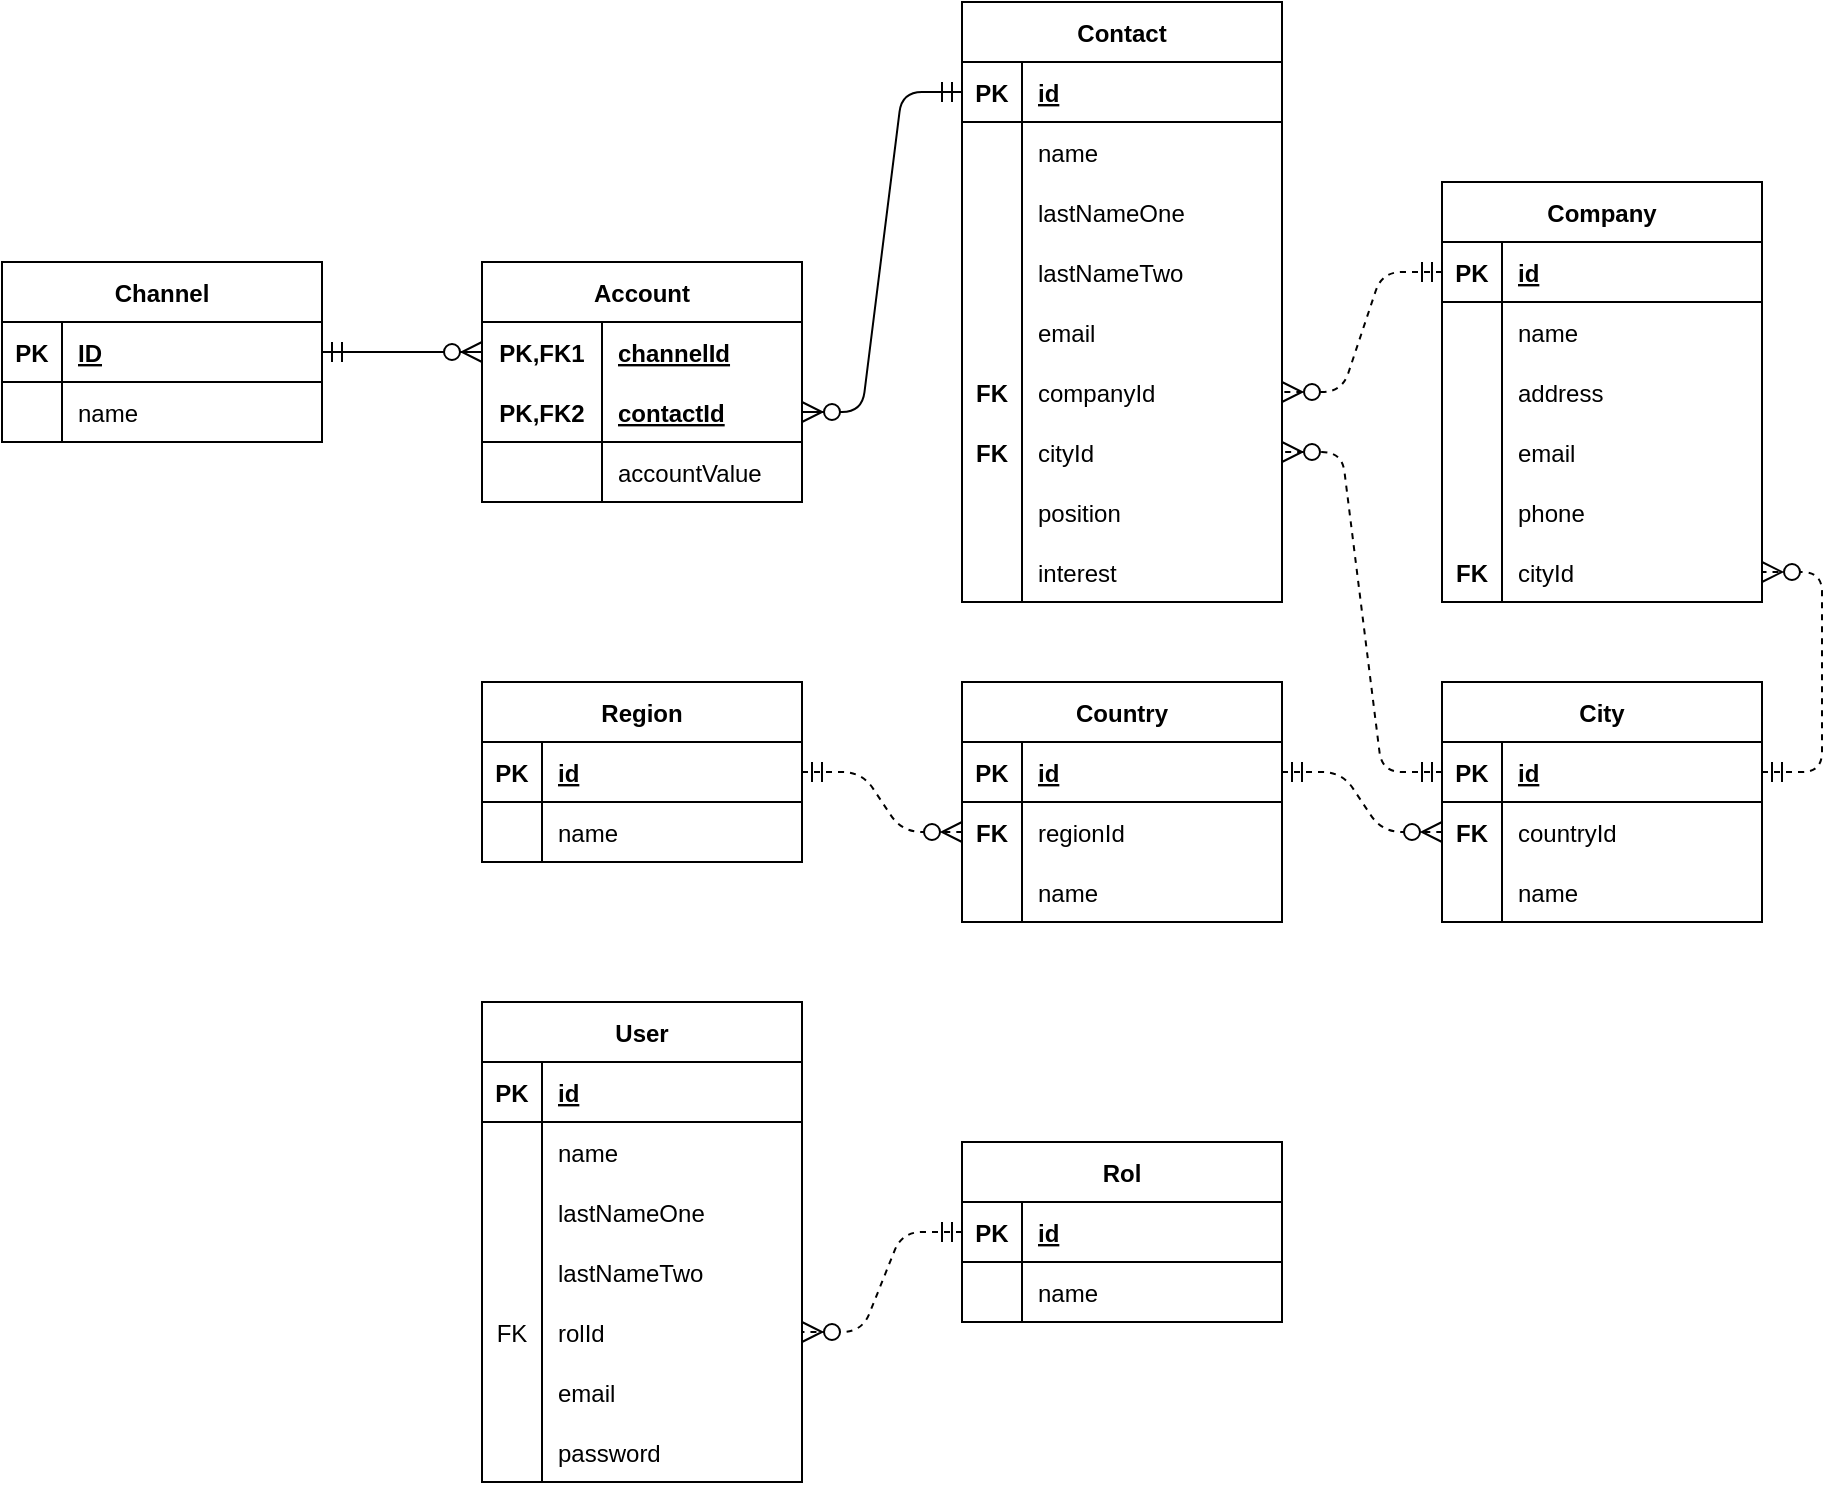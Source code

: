 <mxfile version="13.7.9" type="device"><diagram id="R2lEEEUBdFMjLlhIrx00" name="Page-1"><mxGraphModel dx="1422" dy="845" grid="1" gridSize="10" guides="1" tooltips="1" connect="1" arrows="1" fold="1" page="1" pageScale="1" pageWidth="1100" pageHeight="850" math="0" shadow="0" extFonts="Permanent Marker^https://fonts.googleapis.com/css?family=Permanent+Marker"><root><mxCell id="0"/><mxCell id="1" parent="0"/><mxCell id="ebJ2FQntmf-KvZ4JMXC9-14" value="" style="edgeStyle=entityRelationEdgeStyle;fontSize=12;html=1;endArrow=ERzeroToMany;startArrow=ERmandOne;dashed=1;endSize=8;startSize=8;" parent="1" source="x_0rhDpsiExCkNgZ6z2n-2" target="ebJ2FQntmf-KvZ4JMXC9-5" edge="1"><mxGeometry width="100" height="100" relative="1" as="geometry"><mxPoint x="650" y="690" as="sourcePoint"/><mxPoint x="750" y="590" as="targetPoint"/></mxGeometry></mxCell><mxCell id="ebJ2FQntmf-KvZ4JMXC9-28" value="" style="edgeStyle=entityRelationEdgeStyle;fontSize=12;html=1;endArrow=ERzeroToMany;startArrow=ERmandOne;endSize=8;startSize=8;dashed=1;" parent="1" source="ebJ2FQntmf-KvZ4JMXC9-2" target="ebJ2FQntmf-KvZ4JMXC9-19" edge="1"><mxGeometry width="100" height="100" relative="1" as="geometry"><mxPoint x="720" y="580" as="sourcePoint"/><mxPoint x="800" y="610" as="targetPoint"/></mxGeometry></mxCell><mxCell id="ebJ2FQntmf-KvZ4JMXC9-48" value="" style="edgeStyle=entityRelationEdgeStyle;fontSize=12;html=1;endArrow=ERzeroToMany;startArrow=ERmandOne;endSize=8;startSize=8;dashed=1;" parent="1" source="ebJ2FQntmf-KvZ4JMXC9-16" target="ebJ2FQntmf-KvZ4JMXC9-45" edge="1"><mxGeometry width="100" height="100" relative="1" as="geometry"><mxPoint x="1020" y="570" as="sourcePoint"/><mxPoint x="1100" y="600" as="targetPoint"/></mxGeometry></mxCell><mxCell id="ebJ2FQntmf-KvZ4JMXC9-80" value="" style="edgeStyle=entityRelationEdgeStyle;fontSize=12;html=1;endArrow=ERzeroToMany;startArrow=ERmandOne;dashed=1;endSize=8;startSize=8;" parent="1" source="ebJ2FQntmf-KvZ4JMXC9-30" target="ebJ2FQntmf-KvZ4JMXC9-68" edge="1"><mxGeometry width="100" height="100" relative="1" as="geometry"><mxPoint x="780" y="100" as="sourcePoint"/><mxPoint x="780" as="targetPoint"/></mxGeometry></mxCell><mxCell id="ebJ2FQntmf-KvZ4JMXC9-81" value="" style="edgeStyle=entityRelationEdgeStyle;fontSize=12;html=1;endArrow=ERzeroToMany;startArrow=ERmandOne;endSize=8;startSize=8;dashed=1;" parent="1" source="ebJ2FQntmf-KvZ4JMXC9-16" target="ebJ2FQntmf-KvZ4JMXC9-65" edge="1"><mxGeometry width="100" height="100" relative="1" as="geometry"><mxPoint x="490" y="290" as="sourcePoint"/><mxPoint x="410" y="320" as="targetPoint"/></mxGeometry></mxCell><mxCell id="ebJ2FQntmf-KvZ4JMXC9-121" value="" style="edgeStyle=entityRelationEdgeStyle;fontSize=12;html=1;endArrow=ERzeroToMany;startArrow=ERmandOne;endSize=8;startSize=8;" parent="1" source="ebJ2FQntmf-KvZ4JMXC9-50" target="ebJ2FQntmf-KvZ4JMXC9-112" edge="1"><mxGeometry width="100" height="100" relative="1" as="geometry"><mxPoint x="450" y="90" as="sourcePoint"/><mxPoint x="370" y="120" as="targetPoint"/></mxGeometry></mxCell><mxCell id="ebJ2FQntmf-KvZ4JMXC9-122" value="" style="edgeStyle=entityRelationEdgeStyle;fontSize=12;html=1;endArrow=ERzeroToMany;startArrow=ERmandOne;endSize=8;startSize=8;" parent="1" source="ebJ2FQntmf-KvZ4JMXC9-83" target="ebJ2FQntmf-KvZ4JMXC9-109" edge="1"><mxGeometry width="100" height="100" relative="1" as="geometry"><mxPoint x="430" y="310" as="sourcePoint"/><mxPoint x="530" y="210" as="targetPoint"/></mxGeometry></mxCell><mxCell id="x_0rhDpsiExCkNgZ6z2n-1" value="Region" style="shape=table;startSize=30;container=1;collapsible=1;childLayout=tableLayout;fixedRows=1;rowLines=0;fontStyle=1;align=center;resizeLast=1;" parent="1" vertex="1"><mxGeometry x="320" y="410" width="160" height="90" as="geometry"/></mxCell><mxCell id="x_0rhDpsiExCkNgZ6z2n-2" value="" style="shape=partialRectangle;collapsible=0;dropTarget=0;pointerEvents=0;fillColor=none;top=0;left=0;bottom=1;right=0;points=[[0,0.5],[1,0.5]];portConstraint=eastwest;" parent="x_0rhDpsiExCkNgZ6z2n-1" vertex="1"><mxGeometry y="30" width="160" height="30" as="geometry"/></mxCell><mxCell id="x_0rhDpsiExCkNgZ6z2n-3" value="PK" style="shape=partialRectangle;connectable=0;fillColor=none;top=0;left=0;bottom=0;right=0;fontStyle=1;overflow=hidden;" parent="x_0rhDpsiExCkNgZ6z2n-2" vertex="1"><mxGeometry width="30" height="30" as="geometry"/></mxCell><mxCell id="x_0rhDpsiExCkNgZ6z2n-4" value="id" style="shape=partialRectangle;connectable=0;fillColor=none;top=0;left=0;bottom=0;right=0;align=left;spacingLeft=6;fontStyle=5;overflow=hidden;" parent="x_0rhDpsiExCkNgZ6z2n-2" vertex="1"><mxGeometry x="30" width="130" height="30" as="geometry"/></mxCell><mxCell id="x_0rhDpsiExCkNgZ6z2n-5" value="" style="shape=partialRectangle;collapsible=0;dropTarget=0;pointerEvents=0;fillColor=none;top=0;left=0;bottom=0;right=0;points=[[0,0.5],[1,0.5]];portConstraint=eastwest;" parent="x_0rhDpsiExCkNgZ6z2n-1" vertex="1"><mxGeometry y="60" width="160" height="30" as="geometry"/></mxCell><mxCell id="x_0rhDpsiExCkNgZ6z2n-6" value="" style="shape=partialRectangle;connectable=0;fillColor=none;top=0;left=0;bottom=0;right=0;editable=1;overflow=hidden;" parent="x_0rhDpsiExCkNgZ6z2n-5" vertex="1"><mxGeometry width="30" height="30" as="geometry"/></mxCell><mxCell id="x_0rhDpsiExCkNgZ6z2n-7" value="name" style="shape=partialRectangle;connectable=0;fillColor=none;top=0;left=0;bottom=0;right=0;align=left;spacingLeft=6;overflow=hidden;" parent="x_0rhDpsiExCkNgZ6z2n-5" vertex="1"><mxGeometry x="30" width="130" height="30" as="geometry"/></mxCell><mxCell id="ebJ2FQntmf-KvZ4JMXC9-1" value="Country" style="shape=table;startSize=30;container=1;collapsible=1;childLayout=tableLayout;fixedRows=1;rowLines=0;fontStyle=1;align=center;resizeLast=1;" parent="1" vertex="1"><mxGeometry x="560" y="410" width="160" height="120" as="geometry"/></mxCell><mxCell id="ebJ2FQntmf-KvZ4JMXC9-2" value="" style="shape=partialRectangle;collapsible=0;dropTarget=0;pointerEvents=0;fillColor=none;top=0;left=0;bottom=1;right=0;points=[[0,0.5],[1,0.5]];portConstraint=eastwest;" parent="ebJ2FQntmf-KvZ4JMXC9-1" vertex="1"><mxGeometry y="30" width="160" height="30" as="geometry"/></mxCell><mxCell id="ebJ2FQntmf-KvZ4JMXC9-3" value="PK" style="shape=partialRectangle;connectable=0;fillColor=none;top=0;left=0;bottom=0;right=0;fontStyle=1;overflow=hidden;" parent="ebJ2FQntmf-KvZ4JMXC9-2" vertex="1"><mxGeometry width="30" height="30" as="geometry"/></mxCell><mxCell id="ebJ2FQntmf-KvZ4JMXC9-4" value="id" style="shape=partialRectangle;connectable=0;fillColor=none;top=0;left=0;bottom=0;right=0;align=left;spacingLeft=6;fontStyle=5;overflow=hidden;" parent="ebJ2FQntmf-KvZ4JMXC9-2" vertex="1"><mxGeometry x="30" width="130" height="30" as="geometry"/></mxCell><mxCell id="ebJ2FQntmf-KvZ4JMXC9-5" value="" style="shape=partialRectangle;collapsible=0;dropTarget=0;pointerEvents=0;fillColor=none;top=0;left=0;bottom=0;right=0;points=[[0,0.5],[1,0.5]];portConstraint=eastwest;" parent="ebJ2FQntmf-KvZ4JMXC9-1" vertex="1"><mxGeometry y="60" width="160" height="30" as="geometry"/></mxCell><mxCell id="ebJ2FQntmf-KvZ4JMXC9-6" value="FK" style="shape=partialRectangle;connectable=0;fillColor=none;top=0;left=0;bottom=0;right=0;editable=1;overflow=hidden;fontStyle=1" parent="ebJ2FQntmf-KvZ4JMXC9-5" vertex="1"><mxGeometry width="30" height="30" as="geometry"/></mxCell><mxCell id="ebJ2FQntmf-KvZ4JMXC9-7" value="regionId" style="shape=partialRectangle;connectable=0;fillColor=none;top=0;left=0;bottom=0;right=0;align=left;spacingLeft=6;overflow=hidden;" parent="ebJ2FQntmf-KvZ4JMXC9-5" vertex="1"><mxGeometry x="30" width="130" height="30" as="geometry"/></mxCell><mxCell id="ebJ2FQntmf-KvZ4JMXC9-8" value="" style="shape=partialRectangle;collapsible=0;dropTarget=0;pointerEvents=0;fillColor=none;top=0;left=0;bottom=0;right=0;points=[[0,0.5],[1,0.5]];portConstraint=eastwest;" parent="ebJ2FQntmf-KvZ4JMXC9-1" vertex="1"><mxGeometry y="90" width="160" height="30" as="geometry"/></mxCell><mxCell id="ebJ2FQntmf-KvZ4JMXC9-9" value="" style="shape=partialRectangle;connectable=0;fillColor=none;top=0;left=0;bottom=0;right=0;editable=1;overflow=hidden;" parent="ebJ2FQntmf-KvZ4JMXC9-8" vertex="1"><mxGeometry width="30" height="30" as="geometry"/></mxCell><mxCell id="ebJ2FQntmf-KvZ4JMXC9-10" value="name" style="shape=partialRectangle;connectable=0;fillColor=none;top=0;left=0;bottom=0;right=0;align=left;spacingLeft=6;overflow=hidden;" parent="ebJ2FQntmf-KvZ4JMXC9-8" vertex="1"><mxGeometry x="30" width="130" height="30" as="geometry"/></mxCell><mxCell id="ebJ2FQntmf-KvZ4JMXC9-15" value="City" style="shape=table;startSize=30;container=1;collapsible=1;childLayout=tableLayout;fixedRows=1;rowLines=0;fontStyle=1;align=center;resizeLast=1;" parent="1" vertex="1"><mxGeometry x="800" y="410" width="160" height="120" as="geometry"/></mxCell><mxCell id="ebJ2FQntmf-KvZ4JMXC9-16" value="" style="shape=partialRectangle;collapsible=0;dropTarget=0;pointerEvents=0;fillColor=none;top=0;left=0;bottom=1;right=0;points=[[0,0.5],[1,0.5]];portConstraint=eastwest;" parent="ebJ2FQntmf-KvZ4JMXC9-15" vertex="1"><mxGeometry y="30" width="160" height="30" as="geometry"/></mxCell><mxCell id="ebJ2FQntmf-KvZ4JMXC9-17" value="PK" style="shape=partialRectangle;connectable=0;fillColor=none;top=0;left=0;bottom=0;right=0;fontStyle=1;overflow=hidden;" parent="ebJ2FQntmf-KvZ4JMXC9-16" vertex="1"><mxGeometry width="30" height="30" as="geometry"/></mxCell><mxCell id="ebJ2FQntmf-KvZ4JMXC9-18" value="id" style="shape=partialRectangle;connectable=0;fillColor=none;top=0;left=0;bottom=0;right=0;align=left;spacingLeft=6;fontStyle=5;overflow=hidden;" parent="ebJ2FQntmf-KvZ4JMXC9-16" vertex="1"><mxGeometry x="30" width="130" height="30" as="geometry"/></mxCell><mxCell id="ebJ2FQntmf-KvZ4JMXC9-19" value="" style="shape=partialRectangle;collapsible=0;dropTarget=0;pointerEvents=0;fillColor=none;top=0;left=0;bottom=0;right=0;points=[[0,0.5],[1,0.5]];portConstraint=eastwest;" parent="ebJ2FQntmf-KvZ4JMXC9-15" vertex="1"><mxGeometry y="60" width="160" height="30" as="geometry"/></mxCell><mxCell id="ebJ2FQntmf-KvZ4JMXC9-20" value="FK" style="shape=partialRectangle;connectable=0;fillColor=none;top=0;left=0;bottom=0;right=0;editable=1;overflow=hidden;fontStyle=1" parent="ebJ2FQntmf-KvZ4JMXC9-19" vertex="1"><mxGeometry width="30" height="30" as="geometry"/></mxCell><mxCell id="ebJ2FQntmf-KvZ4JMXC9-21" value="countryId" style="shape=partialRectangle;connectable=0;fillColor=none;top=0;left=0;bottom=0;right=0;align=left;spacingLeft=6;overflow=hidden;" parent="ebJ2FQntmf-KvZ4JMXC9-19" vertex="1"><mxGeometry x="30" width="130" height="30" as="geometry"/></mxCell><mxCell id="ebJ2FQntmf-KvZ4JMXC9-22" value="" style="shape=partialRectangle;collapsible=0;dropTarget=0;pointerEvents=0;fillColor=none;top=0;left=0;bottom=0;right=0;points=[[0,0.5],[1,0.5]];portConstraint=eastwest;" parent="ebJ2FQntmf-KvZ4JMXC9-15" vertex="1"><mxGeometry y="90" width="160" height="30" as="geometry"/></mxCell><mxCell id="ebJ2FQntmf-KvZ4JMXC9-23" value="" style="shape=partialRectangle;connectable=0;fillColor=none;top=0;left=0;bottom=0;right=0;editable=1;overflow=hidden;" parent="ebJ2FQntmf-KvZ4JMXC9-22" vertex="1"><mxGeometry width="30" height="30" as="geometry"/></mxCell><mxCell id="ebJ2FQntmf-KvZ4JMXC9-24" value="name" style="shape=partialRectangle;connectable=0;fillColor=none;top=0;left=0;bottom=0;right=0;align=left;spacingLeft=6;overflow=hidden;" parent="ebJ2FQntmf-KvZ4JMXC9-22" vertex="1"><mxGeometry x="30" width="130" height="30" as="geometry"/></mxCell><mxCell id="ebJ2FQntmf-KvZ4JMXC9-29" value="Company" style="shape=table;startSize=30;container=1;collapsible=1;childLayout=tableLayout;fixedRows=1;rowLines=0;fontStyle=1;align=center;resizeLast=1;" parent="1" vertex="1"><mxGeometry x="800" y="160" width="160" height="210" as="geometry"/></mxCell><mxCell id="ebJ2FQntmf-KvZ4JMXC9-30" value="" style="shape=partialRectangle;collapsible=0;dropTarget=0;pointerEvents=0;fillColor=none;top=0;left=0;bottom=1;right=0;points=[[0,0.5],[1,0.5]];portConstraint=eastwest;" parent="ebJ2FQntmf-KvZ4JMXC9-29" vertex="1"><mxGeometry y="30" width="160" height="30" as="geometry"/></mxCell><mxCell id="ebJ2FQntmf-KvZ4JMXC9-31" value="PK" style="shape=partialRectangle;connectable=0;fillColor=none;top=0;left=0;bottom=0;right=0;fontStyle=1;overflow=hidden;" parent="ebJ2FQntmf-KvZ4JMXC9-30" vertex="1"><mxGeometry width="30" height="30" as="geometry"/></mxCell><mxCell id="ebJ2FQntmf-KvZ4JMXC9-32" value="id" style="shape=partialRectangle;connectable=0;fillColor=none;top=0;left=0;bottom=0;right=0;align=left;spacingLeft=6;fontStyle=5;overflow=hidden;" parent="ebJ2FQntmf-KvZ4JMXC9-30" vertex="1"><mxGeometry x="30" width="130" height="30" as="geometry"/></mxCell><mxCell id="ebJ2FQntmf-KvZ4JMXC9-33" value="" style="shape=partialRectangle;collapsible=0;dropTarget=0;pointerEvents=0;fillColor=none;top=0;left=0;bottom=0;right=0;points=[[0,0.5],[1,0.5]];portConstraint=eastwest;" parent="ebJ2FQntmf-KvZ4JMXC9-29" vertex="1"><mxGeometry y="60" width="160" height="30" as="geometry"/></mxCell><mxCell id="ebJ2FQntmf-KvZ4JMXC9-34" value="" style="shape=partialRectangle;connectable=0;fillColor=none;top=0;left=0;bottom=0;right=0;editable=1;overflow=hidden;" parent="ebJ2FQntmf-KvZ4JMXC9-33" vertex="1"><mxGeometry width="30" height="30" as="geometry"/></mxCell><mxCell id="ebJ2FQntmf-KvZ4JMXC9-35" value="name" style="shape=partialRectangle;connectable=0;fillColor=none;top=0;left=0;bottom=0;right=0;align=left;spacingLeft=6;overflow=hidden;" parent="ebJ2FQntmf-KvZ4JMXC9-33" vertex="1"><mxGeometry x="30" width="130" height="30" as="geometry"/></mxCell><mxCell id="ebJ2FQntmf-KvZ4JMXC9-36" value="" style="shape=partialRectangle;collapsible=0;dropTarget=0;pointerEvents=0;fillColor=none;top=0;left=0;bottom=0;right=0;points=[[0,0.5],[1,0.5]];portConstraint=eastwest;" parent="ebJ2FQntmf-KvZ4JMXC9-29" vertex="1"><mxGeometry y="90" width="160" height="30" as="geometry"/></mxCell><mxCell id="ebJ2FQntmf-KvZ4JMXC9-37" value="" style="shape=partialRectangle;connectable=0;fillColor=none;top=0;left=0;bottom=0;right=0;editable=1;overflow=hidden;" parent="ebJ2FQntmf-KvZ4JMXC9-36" vertex="1"><mxGeometry width="30" height="30" as="geometry"/></mxCell><mxCell id="ebJ2FQntmf-KvZ4JMXC9-38" value="address" style="shape=partialRectangle;connectable=0;fillColor=none;top=0;left=0;bottom=0;right=0;align=left;spacingLeft=6;overflow=hidden;" parent="ebJ2FQntmf-KvZ4JMXC9-36" vertex="1"><mxGeometry x="30" width="130" height="30" as="geometry"/></mxCell><mxCell id="ebJ2FQntmf-KvZ4JMXC9-39" value="" style="shape=partialRectangle;collapsible=0;dropTarget=0;pointerEvents=0;fillColor=none;top=0;left=0;bottom=0;right=0;points=[[0,0.5],[1,0.5]];portConstraint=eastwest;" parent="ebJ2FQntmf-KvZ4JMXC9-29" vertex="1"><mxGeometry y="120" width="160" height="30" as="geometry"/></mxCell><mxCell id="ebJ2FQntmf-KvZ4JMXC9-40" value="" style="shape=partialRectangle;connectable=0;fillColor=none;top=0;left=0;bottom=0;right=0;editable=1;overflow=hidden;" parent="ebJ2FQntmf-KvZ4JMXC9-39" vertex="1"><mxGeometry width="30" height="30" as="geometry"/></mxCell><mxCell id="ebJ2FQntmf-KvZ4JMXC9-41" value="email" style="shape=partialRectangle;connectable=0;fillColor=none;top=0;left=0;bottom=0;right=0;align=left;spacingLeft=6;overflow=hidden;" parent="ebJ2FQntmf-KvZ4JMXC9-39" vertex="1"><mxGeometry x="30" width="130" height="30" as="geometry"/></mxCell><mxCell id="ebJ2FQntmf-KvZ4JMXC9-42" value="" style="shape=partialRectangle;collapsible=0;dropTarget=0;pointerEvents=0;fillColor=none;top=0;left=0;bottom=0;right=0;points=[[0,0.5],[1,0.5]];portConstraint=eastwest;" parent="ebJ2FQntmf-KvZ4JMXC9-29" vertex="1"><mxGeometry y="150" width="160" height="30" as="geometry"/></mxCell><mxCell id="ebJ2FQntmf-KvZ4JMXC9-43" value="" style="shape=partialRectangle;connectable=0;fillColor=none;top=0;left=0;bottom=0;right=0;editable=1;overflow=hidden;" parent="ebJ2FQntmf-KvZ4JMXC9-42" vertex="1"><mxGeometry width="30" height="30" as="geometry"/></mxCell><mxCell id="ebJ2FQntmf-KvZ4JMXC9-44" value="phone" style="shape=partialRectangle;connectable=0;fillColor=none;top=0;left=0;bottom=0;right=0;align=left;spacingLeft=6;overflow=hidden;" parent="ebJ2FQntmf-KvZ4JMXC9-42" vertex="1"><mxGeometry x="30" width="130" height="30" as="geometry"/></mxCell><mxCell id="ebJ2FQntmf-KvZ4JMXC9-45" value="" style="shape=partialRectangle;collapsible=0;dropTarget=0;pointerEvents=0;fillColor=none;top=0;left=0;bottom=0;right=0;points=[[0,0.5],[1,0.5]];portConstraint=eastwest;" parent="ebJ2FQntmf-KvZ4JMXC9-29" vertex="1"><mxGeometry y="180" width="160" height="30" as="geometry"/></mxCell><mxCell id="ebJ2FQntmf-KvZ4JMXC9-46" value="FK" style="shape=partialRectangle;connectable=0;fillColor=none;top=0;left=0;bottom=0;right=0;editable=1;overflow=hidden;fontStyle=1" parent="ebJ2FQntmf-KvZ4JMXC9-45" vertex="1"><mxGeometry width="30" height="30" as="geometry"/></mxCell><mxCell id="ebJ2FQntmf-KvZ4JMXC9-47" value="cityId" style="shape=partialRectangle;connectable=0;fillColor=none;top=0;left=0;bottom=0;right=0;align=left;spacingLeft=6;overflow=hidden;" parent="ebJ2FQntmf-KvZ4JMXC9-45" vertex="1"><mxGeometry x="30" width="130" height="30" as="geometry"/></mxCell><mxCell id="ebJ2FQntmf-KvZ4JMXC9-82" value="Channel" style="shape=table;startSize=30;container=1;collapsible=1;childLayout=tableLayout;fixedRows=1;rowLines=0;fontStyle=1;align=center;resizeLast=1;" parent="1" vertex="1"><mxGeometry x="80" y="200" width="160" height="90" as="geometry"/></mxCell><mxCell id="ebJ2FQntmf-KvZ4JMXC9-83" value="" style="shape=partialRectangle;collapsible=0;dropTarget=0;pointerEvents=0;fillColor=none;top=0;left=0;bottom=1;right=0;points=[[0,0.5],[1,0.5]];portConstraint=eastwest;" parent="ebJ2FQntmf-KvZ4JMXC9-82" vertex="1"><mxGeometry y="30" width="160" height="30" as="geometry"/></mxCell><mxCell id="ebJ2FQntmf-KvZ4JMXC9-84" value="PK" style="shape=partialRectangle;connectable=0;fillColor=none;top=0;left=0;bottom=0;right=0;fontStyle=1;overflow=hidden;" parent="ebJ2FQntmf-KvZ4JMXC9-83" vertex="1"><mxGeometry width="30" height="30" as="geometry"/></mxCell><mxCell id="ebJ2FQntmf-KvZ4JMXC9-85" value="ID" style="shape=partialRectangle;connectable=0;fillColor=none;top=0;left=0;bottom=0;right=0;align=left;spacingLeft=6;fontStyle=5;overflow=hidden;" parent="ebJ2FQntmf-KvZ4JMXC9-83" vertex="1"><mxGeometry x="30" width="130" height="30" as="geometry"/></mxCell><mxCell id="ebJ2FQntmf-KvZ4JMXC9-86" value="" style="shape=partialRectangle;collapsible=0;dropTarget=0;pointerEvents=0;fillColor=none;top=0;left=0;bottom=0;right=0;points=[[0,0.5],[1,0.5]];portConstraint=eastwest;" parent="ebJ2FQntmf-KvZ4JMXC9-82" vertex="1"><mxGeometry y="60" width="160" height="30" as="geometry"/></mxCell><mxCell id="ebJ2FQntmf-KvZ4JMXC9-87" value="" style="shape=partialRectangle;connectable=0;fillColor=none;top=0;left=0;bottom=0;right=0;editable=1;overflow=hidden;" parent="ebJ2FQntmf-KvZ4JMXC9-86" vertex="1"><mxGeometry width="30" height="30" as="geometry"/></mxCell><mxCell id="ebJ2FQntmf-KvZ4JMXC9-88" value="name" style="shape=partialRectangle;connectable=0;fillColor=none;top=0;left=0;bottom=0;right=0;align=left;spacingLeft=6;overflow=hidden;" parent="ebJ2FQntmf-KvZ4JMXC9-86" vertex="1"><mxGeometry x="30" width="130" height="30" as="geometry"/></mxCell><mxCell id="ebJ2FQntmf-KvZ4JMXC9-108" value="Account" style="shape=table;startSize=30;container=1;collapsible=1;childLayout=tableLayout;fixedRows=1;rowLines=0;fontStyle=1;align=center;resizeLast=1;" parent="1" vertex="1"><mxGeometry x="320" y="200" width="160" height="120" as="geometry"/></mxCell><mxCell id="ebJ2FQntmf-KvZ4JMXC9-109" value="" style="shape=partialRectangle;collapsible=0;dropTarget=0;pointerEvents=0;fillColor=none;top=0;left=0;bottom=0;right=0;points=[[0,0.5],[1,0.5]];portConstraint=eastwest;" parent="ebJ2FQntmf-KvZ4JMXC9-108" vertex="1"><mxGeometry y="30" width="160" height="30" as="geometry"/></mxCell><mxCell id="ebJ2FQntmf-KvZ4JMXC9-110" value="PK,FK1" style="shape=partialRectangle;connectable=0;fillColor=none;top=0;left=0;bottom=0;right=0;fontStyle=1;overflow=hidden;" parent="ebJ2FQntmf-KvZ4JMXC9-109" vertex="1"><mxGeometry width="60" height="30" as="geometry"/></mxCell><mxCell id="ebJ2FQntmf-KvZ4JMXC9-111" value="channelId" style="shape=partialRectangle;connectable=0;fillColor=none;top=0;left=0;bottom=0;right=0;align=left;spacingLeft=6;fontStyle=5;overflow=hidden;" parent="ebJ2FQntmf-KvZ4JMXC9-109" vertex="1"><mxGeometry x="60" width="100" height="30" as="geometry"/></mxCell><mxCell id="ebJ2FQntmf-KvZ4JMXC9-112" value="" style="shape=partialRectangle;collapsible=0;dropTarget=0;pointerEvents=0;fillColor=none;top=0;left=0;bottom=1;right=0;points=[[0,0.5],[1,0.5]];portConstraint=eastwest;" parent="ebJ2FQntmf-KvZ4JMXC9-108" vertex="1"><mxGeometry y="60" width="160" height="30" as="geometry"/></mxCell><mxCell id="ebJ2FQntmf-KvZ4JMXC9-113" value="PK,FK2" style="shape=partialRectangle;connectable=0;fillColor=none;top=0;left=0;bottom=0;right=0;fontStyle=1;overflow=hidden;" parent="ebJ2FQntmf-KvZ4JMXC9-112" vertex="1"><mxGeometry width="60" height="30" as="geometry"/></mxCell><mxCell id="ebJ2FQntmf-KvZ4JMXC9-114" value="contactId" style="shape=partialRectangle;connectable=0;fillColor=none;top=0;left=0;bottom=0;right=0;align=left;spacingLeft=6;fontStyle=5;overflow=hidden;" parent="ebJ2FQntmf-KvZ4JMXC9-112" vertex="1"><mxGeometry x="60" width="100" height="30" as="geometry"/></mxCell><mxCell id="ebJ2FQntmf-KvZ4JMXC9-115" value="" style="shape=partialRectangle;collapsible=0;dropTarget=0;pointerEvents=0;fillColor=none;top=0;left=0;bottom=0;right=0;points=[[0,0.5],[1,0.5]];portConstraint=eastwest;" parent="ebJ2FQntmf-KvZ4JMXC9-108" vertex="1"><mxGeometry y="90" width="160" height="30" as="geometry"/></mxCell><mxCell id="ebJ2FQntmf-KvZ4JMXC9-116" value="" style="shape=partialRectangle;connectable=0;fillColor=none;top=0;left=0;bottom=0;right=0;editable=1;overflow=hidden;" parent="ebJ2FQntmf-KvZ4JMXC9-115" vertex="1"><mxGeometry width="60" height="30" as="geometry"/></mxCell><mxCell id="ebJ2FQntmf-KvZ4JMXC9-117" value="accountValue" style="shape=partialRectangle;connectable=0;fillColor=none;top=0;left=0;bottom=0;right=0;align=left;spacingLeft=6;overflow=hidden;" parent="ebJ2FQntmf-KvZ4JMXC9-115" vertex="1"><mxGeometry x="60" width="100" height="30" as="geometry"/></mxCell><mxCell id="ebJ2FQntmf-KvZ4JMXC9-142" value="Rol" style="shape=table;startSize=30;container=1;collapsible=1;childLayout=tableLayout;fixedRows=1;rowLines=0;fontStyle=1;align=center;resizeLast=1;" parent="1" vertex="1"><mxGeometry x="560" y="640" width="160" height="90" as="geometry"/></mxCell><mxCell id="ebJ2FQntmf-KvZ4JMXC9-143" value="" style="shape=partialRectangle;collapsible=0;dropTarget=0;pointerEvents=0;fillColor=none;top=0;left=0;bottom=1;right=0;points=[[0,0.5],[1,0.5]];portConstraint=eastwest;" parent="ebJ2FQntmf-KvZ4JMXC9-142" vertex="1"><mxGeometry y="30" width="160" height="30" as="geometry"/></mxCell><mxCell id="ebJ2FQntmf-KvZ4JMXC9-144" value="PK" style="shape=partialRectangle;connectable=0;fillColor=none;top=0;left=0;bottom=0;right=0;fontStyle=1;overflow=hidden;" parent="ebJ2FQntmf-KvZ4JMXC9-143" vertex="1"><mxGeometry width="30" height="30" as="geometry"/></mxCell><mxCell id="ebJ2FQntmf-KvZ4JMXC9-145" value="id" style="shape=partialRectangle;connectable=0;fillColor=none;top=0;left=0;bottom=0;right=0;align=left;spacingLeft=6;fontStyle=5;overflow=hidden;" parent="ebJ2FQntmf-KvZ4JMXC9-143" vertex="1"><mxGeometry x="30" width="130" height="30" as="geometry"/></mxCell><mxCell id="ebJ2FQntmf-KvZ4JMXC9-146" value="" style="shape=partialRectangle;collapsible=0;dropTarget=0;pointerEvents=0;fillColor=none;top=0;left=0;bottom=0;right=0;points=[[0,0.5],[1,0.5]];portConstraint=eastwest;" parent="ebJ2FQntmf-KvZ4JMXC9-142" vertex="1"><mxGeometry y="60" width="160" height="30" as="geometry"/></mxCell><mxCell id="ebJ2FQntmf-KvZ4JMXC9-147" value="" style="shape=partialRectangle;connectable=0;fillColor=none;top=0;left=0;bottom=0;right=0;editable=1;overflow=hidden;" parent="ebJ2FQntmf-KvZ4JMXC9-146" vertex="1"><mxGeometry width="30" height="30" as="geometry"/></mxCell><mxCell id="ebJ2FQntmf-KvZ4JMXC9-148" value="name" style="shape=partialRectangle;connectable=0;fillColor=none;top=0;left=0;bottom=0;right=0;align=left;spacingLeft=6;overflow=hidden;" parent="ebJ2FQntmf-KvZ4JMXC9-146" vertex="1"><mxGeometry x="30" width="130" height="30" as="geometry"/></mxCell><mxCell id="ebJ2FQntmf-KvZ4JMXC9-155" value="" style="edgeStyle=entityRelationEdgeStyle;fontSize=12;html=1;endArrow=ERzeroToMany;startArrow=ERmandOne;endSize=8;startSize=8;dashed=1;" parent="1" source="ebJ2FQntmf-KvZ4JMXC9-143" target="ebJ2FQntmf-KvZ4JMXC9-136" edge="1"><mxGeometry width="100" height="100" relative="1" as="geometry"><mxPoint x="790" y="690" as="sourcePoint"/><mxPoint x="710" y="500" as="targetPoint"/></mxGeometry></mxCell><mxCell id="ebJ2FQntmf-KvZ4JMXC9-49" value="Contact" style="shape=table;startSize=30;container=1;collapsible=1;childLayout=tableLayout;fixedRows=1;rowLines=0;fontStyle=1;align=center;resizeLast=1;" parent="1" vertex="1"><mxGeometry x="560" y="70" width="160" height="300" as="geometry"/></mxCell><mxCell id="ebJ2FQntmf-KvZ4JMXC9-50" value="" style="shape=partialRectangle;collapsible=0;dropTarget=0;pointerEvents=0;fillColor=none;top=0;left=0;bottom=1;right=0;points=[[0,0.5],[1,0.5]];portConstraint=eastwest;" parent="ebJ2FQntmf-KvZ4JMXC9-49" vertex="1"><mxGeometry y="30" width="160" height="30" as="geometry"/></mxCell><mxCell id="ebJ2FQntmf-KvZ4JMXC9-51" value="PK" style="shape=partialRectangle;connectable=0;fillColor=none;top=0;left=0;bottom=0;right=0;fontStyle=1;overflow=hidden;" parent="ebJ2FQntmf-KvZ4JMXC9-50" vertex="1"><mxGeometry width="30" height="30" as="geometry"/></mxCell><mxCell id="ebJ2FQntmf-KvZ4JMXC9-52" value="id" style="shape=partialRectangle;connectable=0;fillColor=none;top=0;left=0;bottom=0;right=0;align=left;spacingLeft=6;fontStyle=5;overflow=hidden;" parent="ebJ2FQntmf-KvZ4JMXC9-50" vertex="1"><mxGeometry x="30" width="130" height="30" as="geometry"/></mxCell><mxCell id="ebJ2FQntmf-KvZ4JMXC9-53" value="" style="shape=partialRectangle;collapsible=0;dropTarget=0;pointerEvents=0;fillColor=none;top=0;left=0;bottom=0;right=0;points=[[0,0.5],[1,0.5]];portConstraint=eastwest;" parent="ebJ2FQntmf-KvZ4JMXC9-49" vertex="1"><mxGeometry y="60" width="160" height="30" as="geometry"/></mxCell><mxCell id="ebJ2FQntmf-KvZ4JMXC9-54" value="" style="shape=partialRectangle;connectable=0;fillColor=none;top=0;left=0;bottom=0;right=0;editable=1;overflow=hidden;" parent="ebJ2FQntmf-KvZ4JMXC9-53" vertex="1"><mxGeometry width="30" height="30" as="geometry"/></mxCell><mxCell id="ebJ2FQntmf-KvZ4JMXC9-55" value="name" style="shape=partialRectangle;connectable=0;fillColor=none;top=0;left=0;bottom=0;right=0;align=left;spacingLeft=6;overflow=hidden;" parent="ebJ2FQntmf-KvZ4JMXC9-53" vertex="1"><mxGeometry x="30" width="130" height="30" as="geometry"/></mxCell><mxCell id="ebJ2FQntmf-KvZ4JMXC9-56" value="" style="shape=partialRectangle;collapsible=0;dropTarget=0;pointerEvents=0;fillColor=none;top=0;left=0;bottom=0;right=0;points=[[0,0.5],[1,0.5]];portConstraint=eastwest;" parent="ebJ2FQntmf-KvZ4JMXC9-49" vertex="1"><mxGeometry y="90" width="160" height="30" as="geometry"/></mxCell><mxCell id="ebJ2FQntmf-KvZ4JMXC9-57" value="" style="shape=partialRectangle;connectable=0;fillColor=none;top=0;left=0;bottom=0;right=0;editable=1;overflow=hidden;" parent="ebJ2FQntmf-KvZ4JMXC9-56" vertex="1"><mxGeometry width="30" height="30" as="geometry"/></mxCell><mxCell id="ebJ2FQntmf-KvZ4JMXC9-58" value="lastNameOne" style="shape=partialRectangle;connectable=0;fillColor=none;top=0;left=0;bottom=0;right=0;align=left;spacingLeft=6;overflow=hidden;" parent="ebJ2FQntmf-KvZ4JMXC9-56" vertex="1"><mxGeometry x="30" width="130" height="30" as="geometry"/></mxCell><mxCell id="ebJ2FQntmf-KvZ4JMXC9-59" value="" style="shape=partialRectangle;collapsible=0;dropTarget=0;pointerEvents=0;fillColor=none;top=0;left=0;bottom=0;right=0;points=[[0,0.5],[1,0.5]];portConstraint=eastwest;" parent="ebJ2FQntmf-KvZ4JMXC9-49" vertex="1"><mxGeometry y="120" width="160" height="30" as="geometry"/></mxCell><mxCell id="ebJ2FQntmf-KvZ4JMXC9-60" value="" style="shape=partialRectangle;connectable=0;fillColor=none;top=0;left=0;bottom=0;right=0;editable=1;overflow=hidden;" parent="ebJ2FQntmf-KvZ4JMXC9-59" vertex="1"><mxGeometry width="30" height="30" as="geometry"/></mxCell><mxCell id="ebJ2FQntmf-KvZ4JMXC9-61" value="lastNameTwo" style="shape=partialRectangle;connectable=0;fillColor=none;top=0;left=0;bottom=0;right=0;align=left;spacingLeft=6;overflow=hidden;" parent="ebJ2FQntmf-KvZ4JMXC9-59" vertex="1"><mxGeometry x="30" width="130" height="30" as="geometry"/></mxCell><mxCell id="ebJ2FQntmf-KvZ4JMXC9-62" value="" style="shape=partialRectangle;collapsible=0;dropTarget=0;pointerEvents=0;fillColor=none;top=0;left=0;bottom=0;right=0;points=[[0,0.5],[1,0.5]];portConstraint=eastwest;" parent="ebJ2FQntmf-KvZ4JMXC9-49" vertex="1"><mxGeometry y="150" width="160" height="30" as="geometry"/></mxCell><mxCell id="ebJ2FQntmf-KvZ4JMXC9-63" value="" style="shape=partialRectangle;connectable=0;fillColor=none;top=0;left=0;bottom=0;right=0;editable=1;overflow=hidden;" parent="ebJ2FQntmf-KvZ4JMXC9-62" vertex="1"><mxGeometry width="30" height="30" as="geometry"/></mxCell><mxCell id="ebJ2FQntmf-KvZ4JMXC9-64" value="email" style="shape=partialRectangle;connectable=0;fillColor=none;top=0;left=0;bottom=0;right=0;align=left;spacingLeft=6;overflow=hidden;" parent="ebJ2FQntmf-KvZ4JMXC9-62" vertex="1"><mxGeometry x="30" width="130" height="30" as="geometry"/></mxCell><mxCell id="ebJ2FQntmf-KvZ4JMXC9-68" value="" style="shape=partialRectangle;collapsible=0;dropTarget=0;pointerEvents=0;fillColor=none;top=0;left=0;bottom=0;right=0;points=[[0,0.5],[1,0.5]];portConstraint=eastwest;" parent="ebJ2FQntmf-KvZ4JMXC9-49" vertex="1"><mxGeometry y="180" width="160" height="30" as="geometry"/></mxCell><mxCell id="ebJ2FQntmf-KvZ4JMXC9-69" value="FK" style="shape=partialRectangle;connectable=0;fillColor=none;top=0;left=0;bottom=0;right=0;editable=1;overflow=hidden;fontStyle=1" parent="ebJ2FQntmf-KvZ4JMXC9-68" vertex="1"><mxGeometry width="30" height="30" as="geometry"/></mxCell><mxCell id="ebJ2FQntmf-KvZ4JMXC9-70" value="companyId" style="shape=partialRectangle;connectable=0;fillColor=none;top=0;left=0;bottom=0;right=0;align=left;spacingLeft=6;overflow=hidden;" parent="ebJ2FQntmf-KvZ4JMXC9-68" vertex="1"><mxGeometry x="30" width="130" height="30" as="geometry"/></mxCell><mxCell id="ebJ2FQntmf-KvZ4JMXC9-65" value="" style="shape=partialRectangle;collapsible=0;dropTarget=0;pointerEvents=0;fillColor=none;top=0;left=0;bottom=0;right=0;points=[[0,0.5],[1,0.5]];portConstraint=eastwest;" parent="ebJ2FQntmf-KvZ4JMXC9-49" vertex="1"><mxGeometry y="210" width="160" height="30" as="geometry"/></mxCell><mxCell id="ebJ2FQntmf-KvZ4JMXC9-66" value="FK" style="shape=partialRectangle;connectable=0;fillColor=none;top=0;left=0;bottom=0;right=0;editable=1;overflow=hidden;fontStyle=1" parent="ebJ2FQntmf-KvZ4JMXC9-65" vertex="1"><mxGeometry width="30" height="30" as="geometry"/></mxCell><mxCell id="ebJ2FQntmf-KvZ4JMXC9-67" value="cityId" style="shape=partialRectangle;connectable=0;fillColor=none;top=0;left=0;bottom=0;right=0;align=left;spacingLeft=6;overflow=hidden;" parent="ebJ2FQntmf-KvZ4JMXC9-65" vertex="1"><mxGeometry x="30" width="130" height="30" as="geometry"/></mxCell><mxCell id="ebJ2FQntmf-KvZ4JMXC9-71" value="" style="shape=partialRectangle;collapsible=0;dropTarget=0;pointerEvents=0;fillColor=none;top=0;left=0;bottom=0;right=0;points=[[0,0.5],[1,0.5]];portConstraint=eastwest;" parent="ebJ2FQntmf-KvZ4JMXC9-49" vertex="1"><mxGeometry y="240" width="160" height="30" as="geometry"/></mxCell><mxCell id="ebJ2FQntmf-KvZ4JMXC9-72" value="" style="shape=partialRectangle;connectable=0;fillColor=none;top=0;left=0;bottom=0;right=0;editable=1;overflow=hidden;fontStyle=1" parent="ebJ2FQntmf-KvZ4JMXC9-71" vertex="1"><mxGeometry width="30" height="30" as="geometry"/></mxCell><mxCell id="ebJ2FQntmf-KvZ4JMXC9-73" value="position" style="shape=partialRectangle;connectable=0;fillColor=none;top=0;left=0;bottom=0;right=0;align=left;spacingLeft=6;overflow=hidden;" parent="ebJ2FQntmf-KvZ4JMXC9-71" vertex="1"><mxGeometry x="30" width="130" height="30" as="geometry"/></mxCell><mxCell id="ebJ2FQntmf-KvZ4JMXC9-77" value="" style="shape=partialRectangle;collapsible=0;dropTarget=0;pointerEvents=0;fillColor=none;top=0;left=0;bottom=0;right=0;points=[[0,0.5],[1,0.5]];portConstraint=eastwest;" parent="ebJ2FQntmf-KvZ4JMXC9-49" vertex="1"><mxGeometry y="270" width="160" height="30" as="geometry"/></mxCell><mxCell id="ebJ2FQntmf-KvZ4JMXC9-78" value="" style="shape=partialRectangle;connectable=0;fillColor=none;top=0;left=0;bottom=0;right=0;editable=1;overflow=hidden;fontStyle=1" parent="ebJ2FQntmf-KvZ4JMXC9-77" vertex="1"><mxGeometry width="30" height="30" as="geometry"/></mxCell><mxCell id="ebJ2FQntmf-KvZ4JMXC9-79" value="interest" style="shape=partialRectangle;connectable=0;fillColor=none;top=0;left=0;bottom=0;right=0;align=left;spacingLeft=6;overflow=hidden;" parent="ebJ2FQntmf-KvZ4JMXC9-77" vertex="1"><mxGeometry x="30" width="130" height="30" as="geometry"/></mxCell><mxCell id="ebJ2FQntmf-KvZ4JMXC9-123" value="User" style="shape=table;startSize=30;container=1;collapsible=1;childLayout=tableLayout;fixedRows=1;rowLines=0;fontStyle=1;align=center;resizeLast=1;" parent="1" vertex="1"><mxGeometry x="320" y="570" width="160" height="240" as="geometry"/></mxCell><mxCell id="ebJ2FQntmf-KvZ4JMXC9-124" value="" style="shape=partialRectangle;collapsible=0;dropTarget=0;pointerEvents=0;fillColor=none;top=0;left=0;bottom=1;right=0;points=[[0,0.5],[1,0.5]];portConstraint=eastwest;" parent="ebJ2FQntmf-KvZ4JMXC9-123" vertex="1"><mxGeometry y="30" width="160" height="30" as="geometry"/></mxCell><mxCell id="ebJ2FQntmf-KvZ4JMXC9-125" value="PK" style="shape=partialRectangle;connectable=0;fillColor=none;top=0;left=0;bottom=0;right=0;fontStyle=1;overflow=hidden;" parent="ebJ2FQntmf-KvZ4JMXC9-124" vertex="1"><mxGeometry width="30" height="30" as="geometry"/></mxCell><mxCell id="ebJ2FQntmf-KvZ4JMXC9-126" value="id" style="shape=partialRectangle;connectable=0;fillColor=none;top=0;left=0;bottom=0;right=0;align=left;spacingLeft=6;fontStyle=5;overflow=hidden;" parent="ebJ2FQntmf-KvZ4JMXC9-124" vertex="1"><mxGeometry x="30" width="130" height="30" as="geometry"/></mxCell><mxCell id="ebJ2FQntmf-KvZ4JMXC9-127" value="" style="shape=partialRectangle;collapsible=0;dropTarget=0;pointerEvents=0;fillColor=none;top=0;left=0;bottom=0;right=0;points=[[0,0.5],[1,0.5]];portConstraint=eastwest;" parent="ebJ2FQntmf-KvZ4JMXC9-123" vertex="1"><mxGeometry y="60" width="160" height="30" as="geometry"/></mxCell><mxCell id="ebJ2FQntmf-KvZ4JMXC9-128" value="" style="shape=partialRectangle;connectable=0;fillColor=none;top=0;left=0;bottom=0;right=0;editable=1;overflow=hidden;" parent="ebJ2FQntmf-KvZ4JMXC9-127" vertex="1"><mxGeometry width="30" height="30" as="geometry"/></mxCell><mxCell id="ebJ2FQntmf-KvZ4JMXC9-129" value="name" style="shape=partialRectangle;connectable=0;fillColor=none;top=0;left=0;bottom=0;right=0;align=left;spacingLeft=6;overflow=hidden;" parent="ebJ2FQntmf-KvZ4JMXC9-127" vertex="1"><mxGeometry x="30" width="130" height="30" as="geometry"/></mxCell><mxCell id="ebJ2FQntmf-KvZ4JMXC9-130" value="" style="shape=partialRectangle;collapsible=0;dropTarget=0;pointerEvents=0;fillColor=none;top=0;left=0;bottom=0;right=0;points=[[0,0.5],[1,0.5]];portConstraint=eastwest;" parent="ebJ2FQntmf-KvZ4JMXC9-123" vertex="1"><mxGeometry y="90" width="160" height="30" as="geometry"/></mxCell><mxCell id="ebJ2FQntmf-KvZ4JMXC9-131" value="" style="shape=partialRectangle;connectable=0;fillColor=none;top=0;left=0;bottom=0;right=0;editable=1;overflow=hidden;" parent="ebJ2FQntmf-KvZ4JMXC9-130" vertex="1"><mxGeometry width="30" height="30" as="geometry"/></mxCell><mxCell id="ebJ2FQntmf-KvZ4JMXC9-132" value="lastNameOne" style="shape=partialRectangle;connectable=0;fillColor=none;top=0;left=0;bottom=0;right=0;align=left;spacingLeft=6;overflow=hidden;" parent="ebJ2FQntmf-KvZ4JMXC9-130" vertex="1"><mxGeometry x="30" width="130" height="30" as="geometry"/></mxCell><mxCell id="ebJ2FQntmf-KvZ4JMXC9-133" value="" style="shape=partialRectangle;collapsible=0;dropTarget=0;pointerEvents=0;fillColor=none;top=0;left=0;bottom=0;right=0;points=[[0,0.5],[1,0.5]];portConstraint=eastwest;" parent="ebJ2FQntmf-KvZ4JMXC9-123" vertex="1"><mxGeometry y="120" width="160" height="30" as="geometry"/></mxCell><mxCell id="ebJ2FQntmf-KvZ4JMXC9-134" value="" style="shape=partialRectangle;connectable=0;fillColor=none;top=0;left=0;bottom=0;right=0;editable=1;overflow=hidden;" parent="ebJ2FQntmf-KvZ4JMXC9-133" vertex="1"><mxGeometry width="30" height="30" as="geometry"/></mxCell><mxCell id="ebJ2FQntmf-KvZ4JMXC9-135" value="lastNameTwo" style="shape=partialRectangle;connectable=0;fillColor=none;top=0;left=0;bottom=0;right=0;align=left;spacingLeft=6;overflow=hidden;" parent="ebJ2FQntmf-KvZ4JMXC9-133" vertex="1"><mxGeometry x="30" width="130" height="30" as="geometry"/></mxCell><mxCell id="ebJ2FQntmf-KvZ4JMXC9-136" value="" style="shape=partialRectangle;collapsible=0;dropTarget=0;pointerEvents=0;fillColor=none;top=0;left=0;bottom=0;right=0;points=[[0,0.5],[1,0.5]];portConstraint=eastwest;" parent="ebJ2FQntmf-KvZ4JMXC9-123" vertex="1"><mxGeometry y="150" width="160" height="30" as="geometry"/></mxCell><mxCell id="ebJ2FQntmf-KvZ4JMXC9-137" value="FK" style="shape=partialRectangle;connectable=0;fillColor=none;top=0;left=0;bottom=0;right=0;editable=1;overflow=hidden;" parent="ebJ2FQntmf-KvZ4JMXC9-136" vertex="1"><mxGeometry width="30" height="30" as="geometry"/></mxCell><mxCell id="ebJ2FQntmf-KvZ4JMXC9-138" value="rolId" style="shape=partialRectangle;connectable=0;fillColor=none;top=0;left=0;bottom=0;right=0;align=left;spacingLeft=6;overflow=hidden;" parent="ebJ2FQntmf-KvZ4JMXC9-136" vertex="1"><mxGeometry x="30" width="130" height="30" as="geometry"/></mxCell><mxCell id="0dIZRwOjgvCvxoQlzkFj-1" value="" style="shape=partialRectangle;collapsible=0;dropTarget=0;pointerEvents=0;fillColor=none;top=0;left=0;bottom=0;right=0;points=[[0,0.5],[1,0.5]];portConstraint=eastwest;" parent="ebJ2FQntmf-KvZ4JMXC9-123" vertex="1"><mxGeometry y="180" width="160" height="30" as="geometry"/></mxCell><mxCell id="0dIZRwOjgvCvxoQlzkFj-2" value="" style="shape=partialRectangle;connectable=0;fillColor=none;top=0;left=0;bottom=0;right=0;editable=1;overflow=hidden;" parent="0dIZRwOjgvCvxoQlzkFj-1" vertex="1"><mxGeometry width="30" height="30" as="geometry"/></mxCell><mxCell id="0dIZRwOjgvCvxoQlzkFj-3" value="email" style="shape=partialRectangle;connectable=0;fillColor=none;top=0;left=0;bottom=0;right=0;align=left;spacingLeft=6;overflow=hidden;" parent="0dIZRwOjgvCvxoQlzkFj-1" vertex="1"><mxGeometry x="30" width="130" height="30" as="geometry"/></mxCell><mxCell id="ebJ2FQntmf-KvZ4JMXC9-139" value="" style="shape=partialRectangle;collapsible=0;dropTarget=0;pointerEvents=0;fillColor=none;top=0;left=0;bottom=0;right=0;points=[[0,0.5],[1,0.5]];portConstraint=eastwest;" parent="ebJ2FQntmf-KvZ4JMXC9-123" vertex="1"><mxGeometry y="210" width="160" height="30" as="geometry"/></mxCell><mxCell id="ebJ2FQntmf-KvZ4JMXC9-140" value="" style="shape=partialRectangle;connectable=0;fillColor=none;top=0;left=0;bottom=0;right=0;editable=1;overflow=hidden;" parent="ebJ2FQntmf-KvZ4JMXC9-139" vertex="1"><mxGeometry width="30" height="30" as="geometry"/></mxCell><mxCell id="ebJ2FQntmf-KvZ4JMXC9-141" value="password" style="shape=partialRectangle;connectable=0;fillColor=none;top=0;left=0;bottom=0;right=0;align=left;spacingLeft=6;overflow=hidden;" parent="ebJ2FQntmf-KvZ4JMXC9-139" vertex="1"><mxGeometry x="30" width="130" height="30" as="geometry"/></mxCell></root></mxGraphModel></diagram></mxfile>